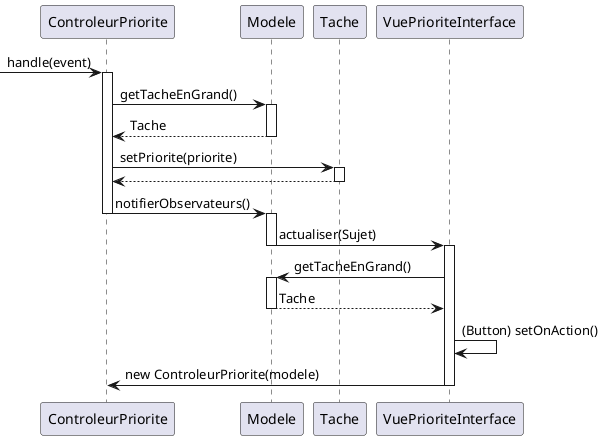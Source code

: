 @startuml
'https://plantuml.com/sequence-diagram

participant ControleurPriorite as cp
participant Modele as m
participant Tache as t
participant VuePrioriteInterface as vpi

-> cp : handle(event)
activate cp
cp -> m : getTacheEnGrand()
activate m
m --> cp : Tache
deactivate m
cp -> t : setPriorite(priorite)
activate t
t --> cp :
deactivate t
cp -> m : notifierObservateurs()
deactivate cp
activate m
m -> vpi: actualiser(Sujet)
deactivate m
activate vpi
vpi -> m : getTacheEnGrand()
activate m
m --> vpi : Tache
deactivate m
vpi -> vpi : (Button) setOnAction()
vpi -> cp : new ControleurPriorite(modele)
deactivate vpi




@enduml